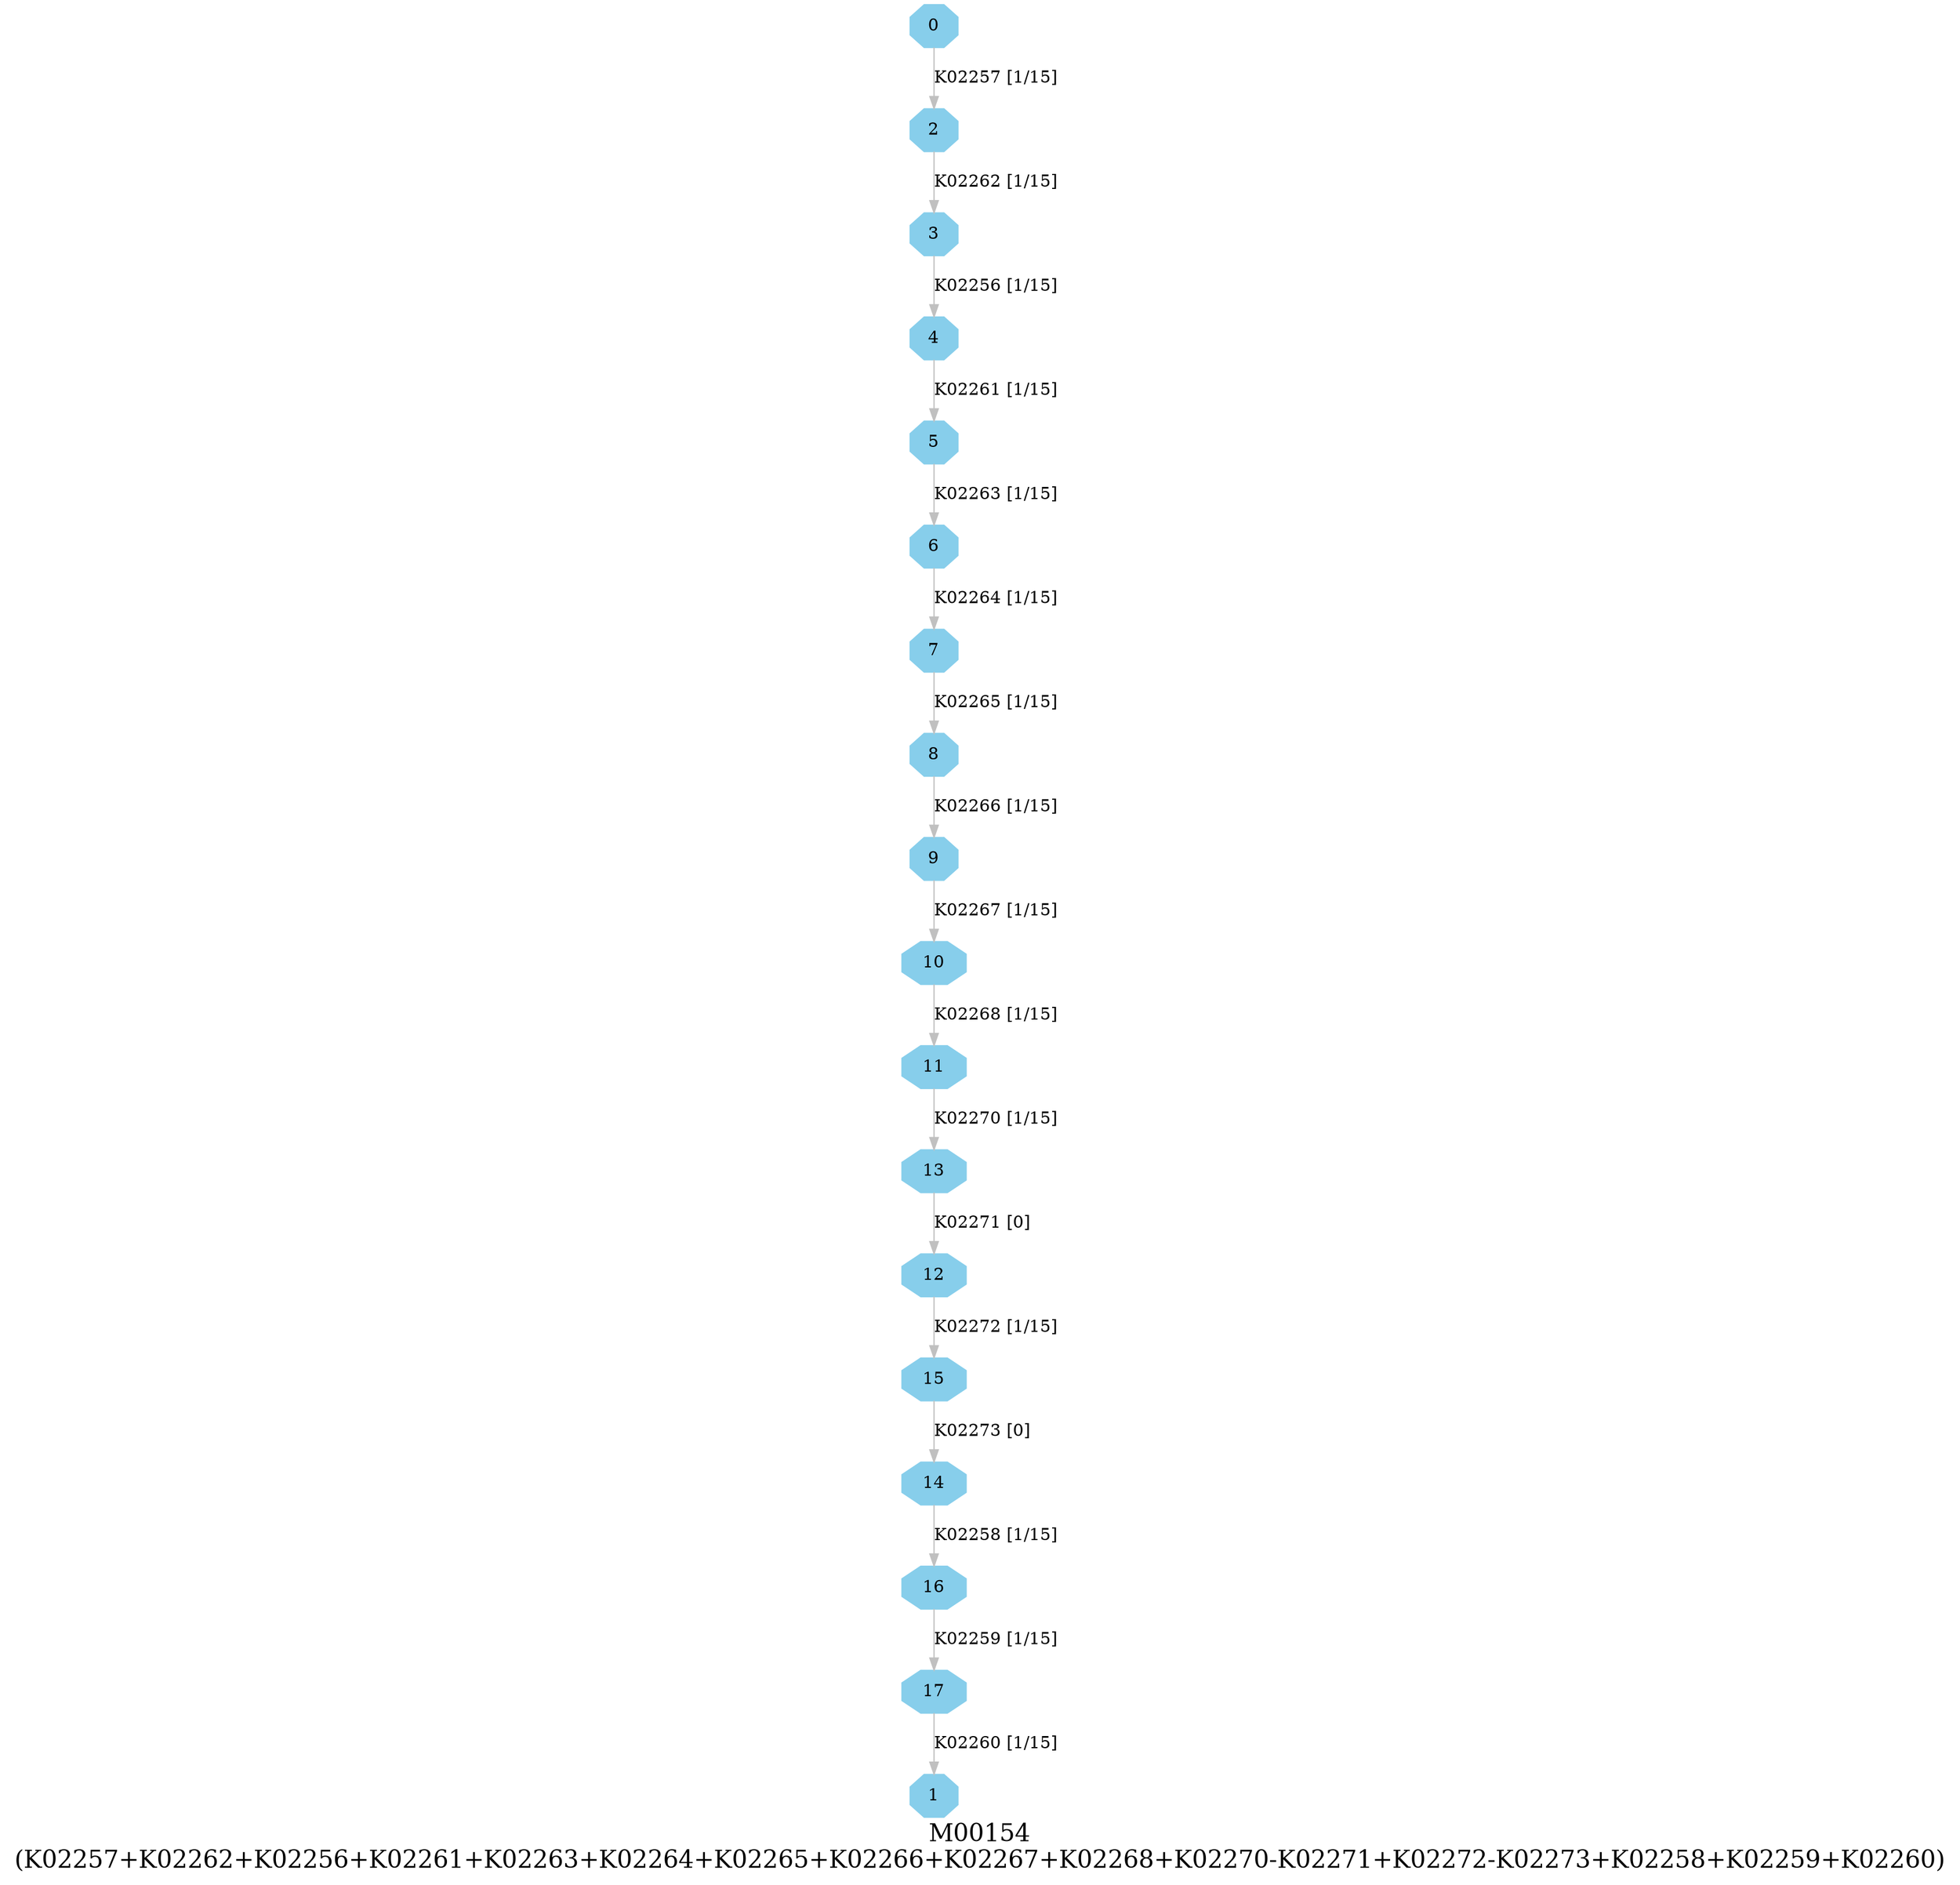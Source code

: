 digraph G {
graph [label="M00154
(K02257+K02262+K02256+K02261+K02263+K02264+K02265+K02266+K02267+K02268+K02270-K02271+K02272-K02273+K02258+K02259+K02260)",fontsize=20];
node [shape=box,style=filled];
edge [len=3,color=grey];
{node [width=.3,height=.3,shape=octagon,style=filled,color=skyblue] 0 1 2 3 4 5 6 7 8 9 10 11 12 13 14 15 16 17 }
0 -> 2 [label="K02257 [1/15]"];
2 -> 3 [label="K02262 [1/15]"];
3 -> 4 [label="K02256 [1/15]"];
4 -> 5 [label="K02261 [1/15]"];
5 -> 6 [label="K02263 [1/15]"];
6 -> 7 [label="K02264 [1/15]"];
7 -> 8 [label="K02265 [1/15]"];
8 -> 9 [label="K02266 [1/15]"];
9 -> 10 [label="K02267 [1/15]"];
10 -> 11 [label="K02268 [1/15]"];
11 -> 13 [label="K02270 [1/15]"];
12 -> 15 [label="K02272 [1/15]"];
13 -> 12 [label="K02271 [0]"];
14 -> 16 [label="K02258 [1/15]"];
15 -> 14 [label="K02273 [0]"];
16 -> 17 [label="K02259 [1/15]"];
17 -> 1 [label="K02260 [1/15]"];
}